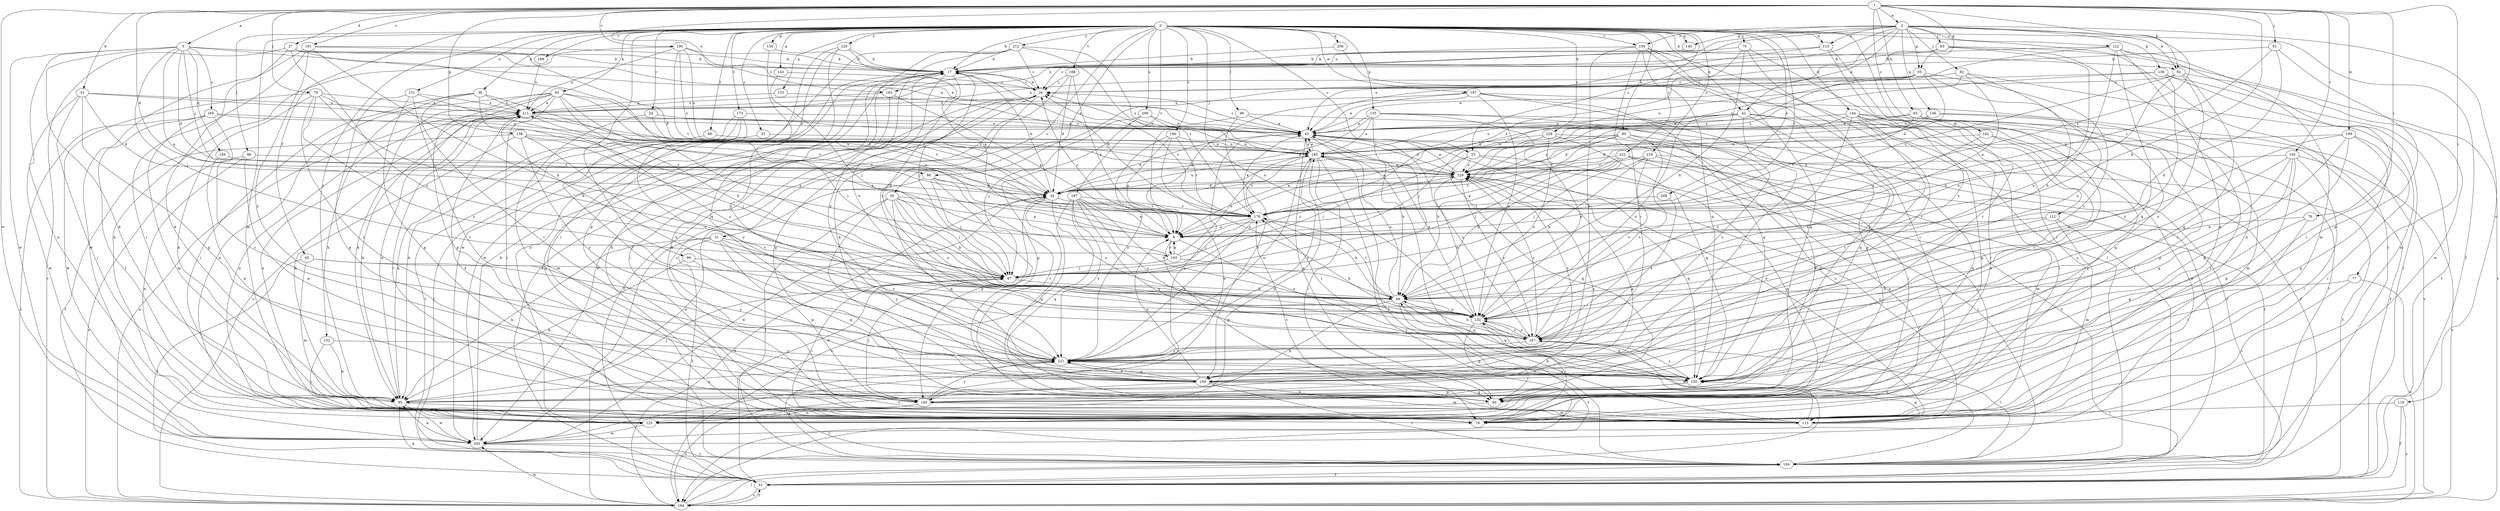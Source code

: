 strict digraph  {
0;
1;
2;
5;
8;
17;
21;
23;
24;
25;
26;
27;
31;
34;
35;
36;
42;
43;
45;
46;
51;
55;
60;
65;
69;
70;
76;
77;
78;
79;
81;
82;
83;
86;
87;
90;
91;
92;
95;
96;
98;
99;
104;
112;
113;
115;
119;
122;
123;
131;
132;
133;
134;
135;
138;
139;
140;
143;
144;
145;
146;
149;
150;
152;
154;
159;
162;
165;
167;
173;
176;
183;
185;
186;
187;
188;
189;
190;
191;
192;
193;
194;
197;
199;
203;
206;
208;
209;
211;
212;
219;
220;
221;
222;
228;
229;
0 -> 17  [label=b];
0 -> 21  [label=c];
0 -> 23  [label=c];
0 -> 24  [label=c];
0 -> 25  [label=c];
0 -> 35  [label=e];
0 -> 36  [label=e];
0 -> 42  [label=e];
0 -> 45  [label=f];
0 -> 46  [label=f];
0 -> 51  [label=f];
0 -> 70  [label=i];
0 -> 90  [label=k];
0 -> 91  [label=k];
0 -> 92  [label=k];
0 -> 96  [label=l];
0 -> 98  [label=l];
0 -> 99  [label=l];
0 -> 104  [label=l];
0 -> 112  [label=m];
0 -> 113  [label=m];
0 -> 115  [label=n];
0 -> 131  [label=o];
0 -> 132  [label=o];
0 -> 133  [label=p];
0 -> 134  [label=p];
0 -> 135  [label=p];
0 -> 143  [label=q];
0 -> 144  [label=q];
0 -> 145  [label=q];
0 -> 152  [label=r];
0 -> 154  [label=r];
0 -> 173  [label=t];
0 -> 176  [label=t];
0 -> 186  [label=v];
0 -> 187  [label=v];
0 -> 188  [label=v];
0 -> 189  [label=v];
0 -> 197  [label=w];
0 -> 206  [label=x];
0 -> 208  [label=x];
0 -> 209  [label=x];
0 -> 212  [label=y];
0 -> 219  [label=y];
0 -> 220  [label=y];
0 -> 222  [label=z];
0 -> 228  [label=z];
1 -> 2  [label=a];
1 -> 5  [label=a];
1 -> 27  [label=d];
1 -> 31  [label=d];
1 -> 34  [label=d];
1 -> 55  [label=g];
1 -> 65  [label=h];
1 -> 69  [label=h];
1 -> 76  [label=i];
1 -> 77  [label=i];
1 -> 79  [label=j];
1 -> 81  [label=j];
1 -> 92  [label=k];
1 -> 138  [label=p];
1 -> 162  [label=s];
1 -> 183  [label=u];
1 -> 190  [label=v];
1 -> 191  [label=v];
1 -> 192  [label=v];
1 -> 199  [label=w];
1 -> 203  [label=w];
2 -> 25  [label=c];
2 -> 42  [label=e];
2 -> 55  [label=g];
2 -> 82  [label=j];
2 -> 83  [label=j];
2 -> 86  [label=j];
2 -> 92  [label=k];
2 -> 115  [label=n];
2 -> 119  [label=n];
2 -> 122  [label=n];
2 -> 139  [label=p];
2 -> 145  [label=q];
2 -> 146  [label=q];
2 -> 154  [label=r];
2 -> 176  [label=t];
2 -> 183  [label=u];
2 -> 211  [label=x];
5 -> 8  [label=a];
5 -> 17  [label=b];
5 -> 34  [label=d];
5 -> 43  [label=e];
5 -> 86  [label=j];
5 -> 87  [label=j];
5 -> 95  [label=k];
5 -> 123  [label=n];
5 -> 149  [label=q];
5 -> 165  [label=s];
5 -> 203  [label=w];
8 -> 26  [label=c];
8 -> 60  [label=g];
8 -> 167  [label=s];
8 -> 193  [label=v];
17 -> 26  [label=c];
17 -> 69  [label=h];
17 -> 87  [label=j];
17 -> 123  [label=n];
17 -> 132  [label=o];
17 -> 203  [label=w];
21 -> 51  [label=f];
21 -> 95  [label=k];
21 -> 140  [label=p];
21 -> 167  [label=s];
21 -> 193  [label=v];
21 -> 194  [label=v];
21 -> 221  [label=y];
23 -> 104  [label=l];
23 -> 185  [label=u];
24 -> 43  [label=e];
24 -> 87  [label=j];
24 -> 113  [label=m];
25 -> 60  [label=g];
25 -> 87  [label=j];
25 -> 104  [label=l];
25 -> 123  [label=n];
25 -> 229  [label=z];
26 -> 17  [label=b];
26 -> 51  [label=f];
26 -> 60  [label=g];
26 -> 150  [label=q];
26 -> 203  [label=w];
26 -> 211  [label=x];
27 -> 17  [label=b];
27 -> 43  [label=e];
27 -> 87  [label=j];
27 -> 95  [label=k];
27 -> 132  [label=o];
27 -> 194  [label=v];
31 -> 34  [label=d];
31 -> 43  [label=e];
31 -> 60  [label=g];
31 -> 78  [label=i];
31 -> 203  [label=w];
31 -> 211  [label=x];
34 -> 17  [label=b];
34 -> 60  [label=g];
34 -> 132  [label=o];
34 -> 176  [label=t];
34 -> 185  [label=u];
35 -> 8  [label=a];
35 -> 69  [label=h];
35 -> 87  [label=j];
35 -> 104  [label=l];
35 -> 132  [label=o];
35 -> 150  [label=q];
35 -> 159  [label=r];
35 -> 176  [label=t];
36 -> 34  [label=d];
36 -> 78  [label=i];
36 -> 95  [label=k];
36 -> 159  [label=r];
36 -> 167  [label=s];
36 -> 211  [label=x];
42 -> 8  [label=a];
42 -> 43  [label=e];
42 -> 123  [label=n];
42 -> 132  [label=o];
42 -> 150  [label=q];
42 -> 159  [label=r];
42 -> 185  [label=u];
42 -> 203  [label=w];
43 -> 26  [label=c];
43 -> 34  [label=d];
43 -> 51  [label=f];
43 -> 69  [label=h];
43 -> 167  [label=s];
43 -> 185  [label=u];
45 -> 51  [label=f];
45 -> 87  [label=j];
45 -> 113  [label=m];
45 -> 221  [label=y];
46 -> 95  [label=k];
46 -> 185  [label=u];
51 -> 34  [label=d];
51 -> 95  [label=k];
51 -> 194  [label=v];
55 -> 26  [label=c];
55 -> 34  [label=d];
55 -> 43  [label=e];
55 -> 69  [label=h];
55 -> 167  [label=s];
55 -> 211  [label=x];
55 -> 229  [label=z];
60 -> 43  [label=e];
60 -> 123  [label=n];
65 -> 34  [label=d];
65 -> 43  [label=e];
65 -> 60  [label=g];
65 -> 113  [label=m];
65 -> 159  [label=r];
65 -> 176  [label=t];
69 -> 132  [label=o];
69 -> 140  [label=p];
69 -> 150  [label=q];
69 -> 176  [label=t];
69 -> 185  [label=u];
69 -> 194  [label=v];
70 -> 17  [label=b];
70 -> 69  [label=h];
70 -> 78  [label=i];
70 -> 159  [label=r];
70 -> 176  [label=t];
76 -> 8  [label=a];
76 -> 78  [label=i];
76 -> 150  [label=q];
77 -> 69  [label=h];
77 -> 78  [label=i];
77 -> 194  [label=v];
78 -> 17  [label=b];
78 -> 211  [label=x];
79 -> 69  [label=h];
79 -> 95  [label=k];
79 -> 159  [label=r];
79 -> 167  [label=s];
79 -> 185  [label=u];
79 -> 203  [label=w];
79 -> 211  [label=x];
81 -> 17  [label=b];
81 -> 69  [label=h];
81 -> 140  [label=p];
81 -> 176  [label=t];
82 -> 8  [label=a];
82 -> 26  [label=c];
82 -> 113  [label=m];
82 -> 132  [label=o];
82 -> 185  [label=u];
83 -> 17  [label=b];
83 -> 43  [label=e];
83 -> 123  [label=n];
83 -> 132  [label=o];
83 -> 194  [label=v];
86 -> 34  [label=d];
86 -> 87  [label=j];
86 -> 140  [label=p];
86 -> 159  [label=r];
86 -> 203  [label=w];
87 -> 69  [label=h];
87 -> 78  [label=i];
90 -> 60  [label=g];
90 -> 69  [label=h];
90 -> 87  [label=j];
90 -> 95  [label=k];
90 -> 104  [label=l];
90 -> 167  [label=s];
90 -> 185  [label=u];
90 -> 229  [label=z];
91 -> 8  [label=a];
91 -> 34  [label=d];
91 -> 69  [label=h];
91 -> 78  [label=i];
91 -> 95  [label=k];
91 -> 123  [label=n];
91 -> 140  [label=p];
91 -> 176  [label=t];
91 -> 194  [label=v];
91 -> 211  [label=x];
92 -> 26  [label=c];
92 -> 69  [label=h];
92 -> 150  [label=q];
92 -> 176  [label=t];
92 -> 203  [label=w];
92 -> 221  [label=y];
95 -> 78  [label=i];
95 -> 87  [label=j];
95 -> 203  [label=w];
95 -> 211  [label=x];
95 -> 221  [label=y];
95 -> 229  [label=z];
96 -> 43  [label=e];
96 -> 51  [label=f];
96 -> 159  [label=r];
96 -> 203  [label=w];
98 -> 123  [label=n];
98 -> 140  [label=p];
98 -> 194  [label=v];
98 -> 229  [label=z];
99 -> 87  [label=j];
99 -> 95  [label=k];
99 -> 150  [label=q];
104 -> 17  [label=b];
104 -> 51  [label=f];
104 -> 132  [label=o];
104 -> 221  [label=y];
112 -> 8  [label=a];
112 -> 104  [label=l];
112 -> 113  [label=m];
112 -> 167  [label=s];
113 -> 17  [label=b];
113 -> 26  [label=c];
113 -> 43  [label=e];
113 -> 69  [label=h];
113 -> 150  [label=q];
113 -> 167  [label=s];
113 -> 176  [label=t];
113 -> 229  [label=z];
115 -> 17  [label=b];
115 -> 43  [label=e];
115 -> 159  [label=r];
115 -> 167  [label=s];
119 -> 51  [label=f];
119 -> 78  [label=i];
119 -> 194  [label=v];
122 -> 17  [label=b];
122 -> 60  [label=g];
122 -> 78  [label=i];
122 -> 113  [label=m];
122 -> 132  [label=o];
122 -> 150  [label=q];
122 -> 229  [label=z];
123 -> 185  [label=u];
123 -> 203  [label=w];
123 -> 211  [label=x];
131 -> 60  [label=g];
131 -> 140  [label=p];
131 -> 159  [label=r];
131 -> 176  [label=t];
131 -> 211  [label=x];
132 -> 43  [label=e];
132 -> 60  [label=g];
132 -> 78  [label=i];
132 -> 150  [label=q];
132 -> 167  [label=s];
133 -> 185  [label=u];
133 -> 211  [label=x];
134 -> 17  [label=b];
134 -> 221  [label=y];
135 -> 34  [label=d];
135 -> 43  [label=e];
135 -> 51  [label=f];
135 -> 87  [label=j];
135 -> 132  [label=o];
135 -> 185  [label=u];
135 -> 221  [label=y];
138 -> 8  [label=a];
138 -> 51  [label=f];
138 -> 87  [label=j];
138 -> 95  [label=k];
138 -> 132  [label=o];
138 -> 185  [label=u];
138 -> 221  [label=y];
139 -> 26  [label=c];
139 -> 51  [label=f];
139 -> 104  [label=l];
139 -> 221  [label=y];
139 -> 229  [label=z];
140 -> 43  [label=e];
140 -> 87  [label=j];
140 -> 104  [label=l];
140 -> 113  [label=m];
140 -> 194  [label=v];
140 -> 221  [label=y];
143 -> 26  [label=c];
143 -> 87  [label=j];
144 -> 34  [label=d];
144 -> 43  [label=e];
144 -> 51  [label=f];
144 -> 60  [label=g];
144 -> 78  [label=i];
144 -> 104  [label=l];
144 -> 123  [label=n];
144 -> 159  [label=r];
144 -> 167  [label=s];
145 -> 26  [label=c];
146 -> 34  [label=d];
146 -> 43  [label=e];
146 -> 78  [label=i];
146 -> 150  [label=q];
146 -> 229  [label=z];
149 -> 140  [label=p];
149 -> 229  [label=z];
150 -> 95  [label=k];
150 -> 140  [label=p];
150 -> 167  [label=s];
150 -> 221  [label=y];
152 -> 78  [label=i];
152 -> 95  [label=k];
152 -> 221  [label=y];
154 -> 17  [label=b];
154 -> 60  [label=g];
154 -> 104  [label=l];
154 -> 140  [label=p];
154 -> 150  [label=q];
154 -> 159  [label=r];
154 -> 221  [label=y];
159 -> 8  [label=a];
159 -> 60  [label=g];
159 -> 104  [label=l];
159 -> 113  [label=m];
159 -> 123  [label=n];
159 -> 221  [label=y];
162 -> 8  [label=a];
162 -> 140  [label=p];
162 -> 159  [label=r];
162 -> 185  [label=u];
165 -> 43  [label=e];
165 -> 78  [label=i];
165 -> 113  [label=m];
165 -> 159  [label=r];
165 -> 176  [label=t];
165 -> 194  [label=v];
167 -> 69  [label=h];
167 -> 104  [label=l];
167 -> 132  [label=o];
167 -> 176  [label=t];
167 -> 221  [label=y];
167 -> 229  [label=z];
173 -> 43  [label=e];
173 -> 51  [label=f];
173 -> 95  [label=k];
173 -> 159  [label=r];
173 -> 221  [label=y];
176 -> 8  [label=a];
176 -> 17  [label=b];
176 -> 26  [label=c];
176 -> 43  [label=e];
176 -> 69  [label=h];
176 -> 87  [label=j];
176 -> 221  [label=y];
183 -> 8  [label=a];
183 -> 78  [label=i];
183 -> 211  [label=x];
185 -> 26  [label=c];
185 -> 43  [label=e];
185 -> 78  [label=i];
185 -> 104  [label=l];
185 -> 176  [label=t];
185 -> 194  [label=v];
185 -> 221  [label=y];
185 -> 229  [label=z];
186 -> 8  [label=a];
186 -> 132  [label=o];
186 -> 176  [label=t];
186 -> 185  [label=u];
186 -> 221  [label=y];
187 -> 8  [label=a];
187 -> 60  [label=g];
187 -> 132  [label=o];
187 -> 150  [label=q];
187 -> 167  [label=s];
187 -> 176  [label=t];
187 -> 194  [label=v];
187 -> 221  [label=y];
188 -> 8  [label=a];
188 -> 26  [label=c];
188 -> 34  [label=d];
188 -> 132  [label=o];
189 -> 211  [label=x];
190 -> 17  [label=b];
190 -> 26  [label=c];
190 -> 123  [label=n];
190 -> 176  [label=t];
190 -> 185  [label=u];
190 -> 211  [label=x];
190 -> 229  [label=z];
191 -> 17  [label=b];
191 -> 34  [label=d];
191 -> 69  [label=h];
191 -> 78  [label=i];
191 -> 203  [label=w];
191 -> 221  [label=y];
192 -> 60  [label=g];
192 -> 78  [label=i];
192 -> 150  [label=q];
192 -> 159  [label=r];
192 -> 194  [label=v];
192 -> 221  [label=y];
192 -> 229  [label=z];
193 -> 8  [label=a];
193 -> 69  [label=h];
193 -> 87  [label=j];
193 -> 185  [label=u];
193 -> 211  [label=x];
193 -> 229  [label=z];
194 -> 34  [label=d];
194 -> 51  [label=f];
194 -> 104  [label=l];
194 -> 185  [label=u];
194 -> 203  [label=w];
194 -> 211  [label=x];
197 -> 8  [label=a];
197 -> 43  [label=e];
197 -> 132  [label=o];
197 -> 140  [label=p];
197 -> 150  [label=q];
197 -> 194  [label=v];
197 -> 211  [label=x];
199 -> 60  [label=g];
199 -> 78  [label=i];
199 -> 132  [label=o];
199 -> 150  [label=q];
199 -> 167  [label=s];
199 -> 185  [label=u];
203 -> 17  [label=b];
203 -> 34  [label=d];
203 -> 95  [label=k];
203 -> 104  [label=l];
206 -> 17  [label=b];
206 -> 78  [label=i];
208 -> 167  [label=s];
208 -> 176  [label=t];
209 -> 43  [label=e];
209 -> 60  [label=g];
209 -> 87  [label=j];
209 -> 229  [label=z];
211 -> 43  [label=e];
211 -> 78  [label=i];
211 -> 95  [label=k];
211 -> 123  [label=n];
211 -> 229  [label=z];
212 -> 17  [label=b];
212 -> 26  [label=c];
212 -> 51  [label=f];
212 -> 176  [label=t];
212 -> 203  [label=w];
212 -> 221  [label=y];
212 -> 229  [label=z];
219 -> 51  [label=f];
219 -> 69  [label=h];
219 -> 87  [label=j];
219 -> 113  [label=m];
219 -> 132  [label=o];
219 -> 229  [label=z];
220 -> 8  [label=a];
220 -> 17  [label=b];
220 -> 78  [label=i];
220 -> 140  [label=p];
220 -> 150  [label=q];
221 -> 150  [label=q];
221 -> 159  [label=r];
221 -> 185  [label=u];
221 -> 211  [label=x];
221 -> 229  [label=z];
222 -> 8  [label=a];
222 -> 69  [label=h];
222 -> 78  [label=i];
222 -> 87  [label=j];
222 -> 104  [label=l];
222 -> 123  [label=n];
222 -> 176  [label=t];
222 -> 229  [label=z];
228 -> 8  [label=a];
228 -> 78  [label=i];
228 -> 132  [label=o];
228 -> 150  [label=q];
228 -> 185  [label=u];
229 -> 34  [label=d];
229 -> 43  [label=e];
229 -> 132  [label=o];
229 -> 140  [label=p];
229 -> 150  [label=q];
229 -> 167  [label=s];
}
